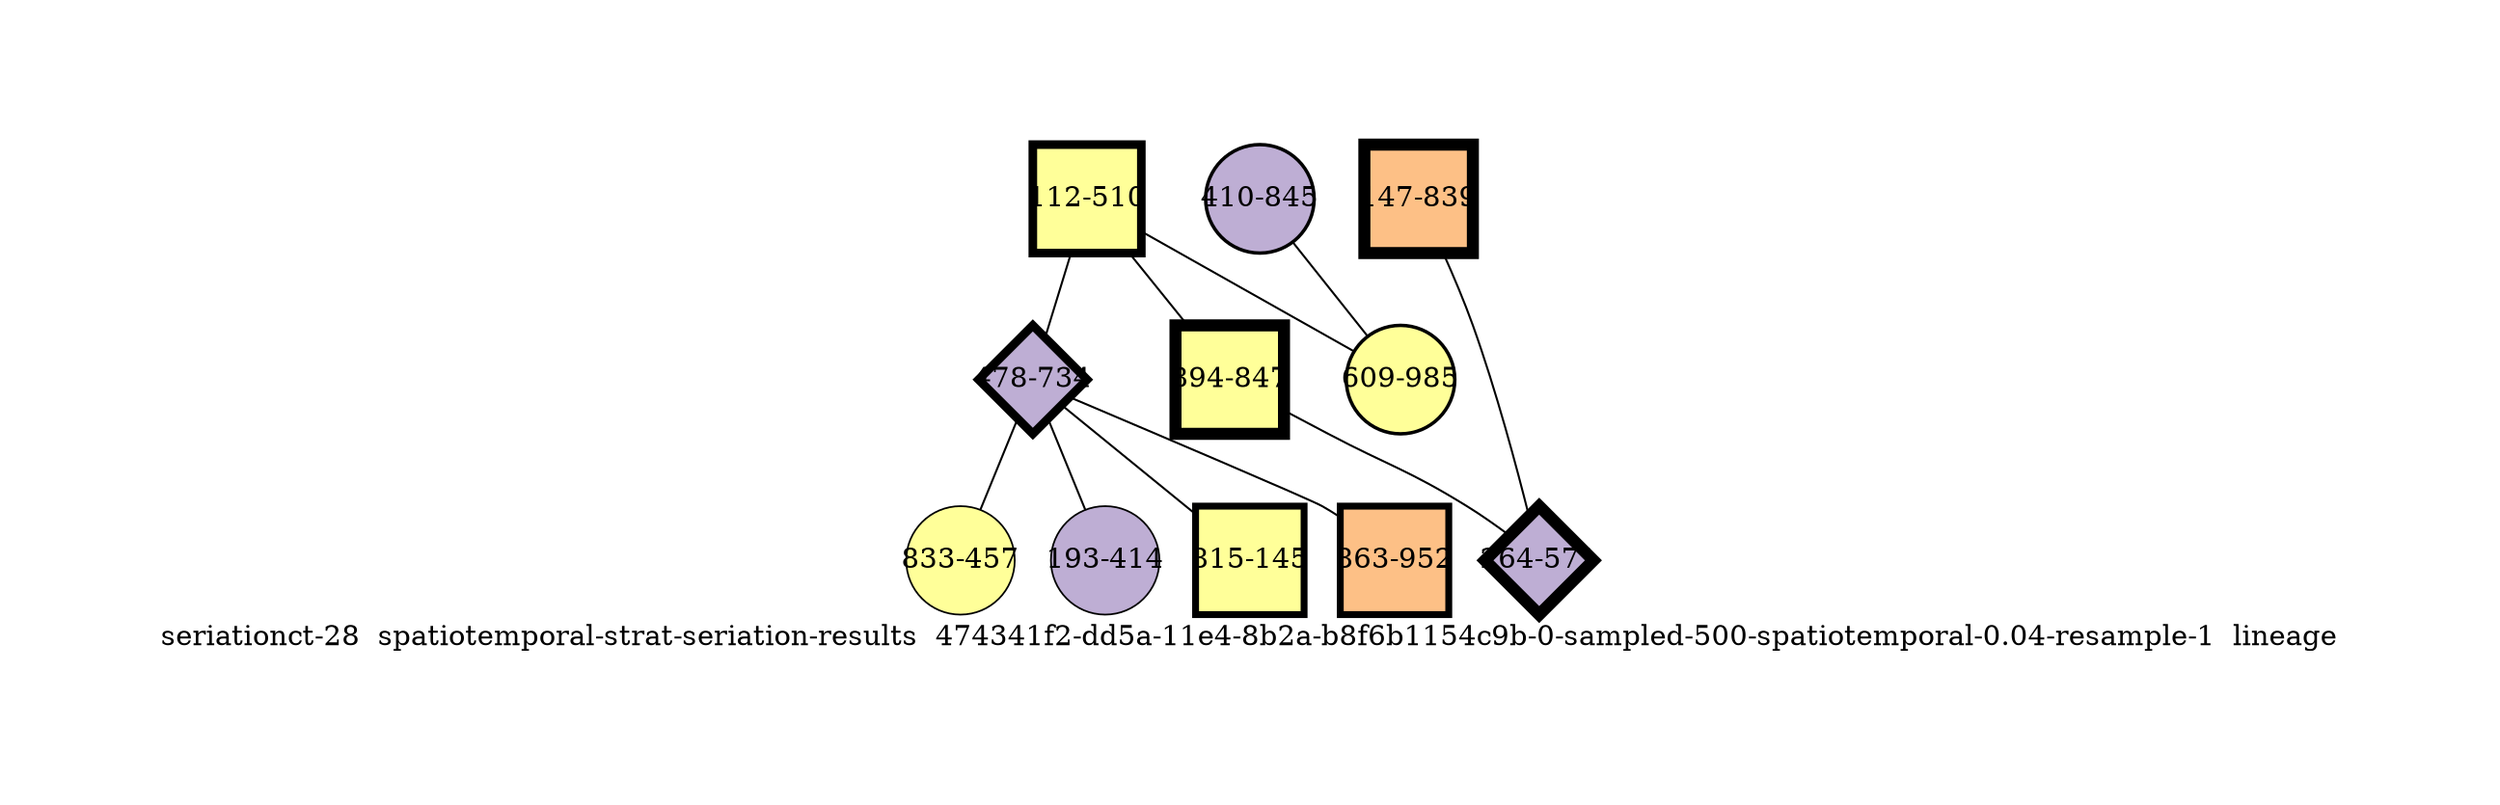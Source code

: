 strict graph "seriationct-28  spatiotemporal-strat-seriation-results  474341f2-dd5a-11e4-8b2a-b8f6b1154c9b-0-sampled-500-spatiotemporal-0.04-resample-1  lineage" {
labelloc=b;
ratio=auto;
pad="1.0";
label="seriationct-28  spatiotemporal-strat-seriation-results  474341f2-dd5a-11e4-8b2a-b8f6b1154c9b-0-sampled-500-spatiotemporal-0.04-resample-1  lineage";
node [width="0.75", style=filled, fixedsize=true, height="0.75", shape=circle, label=""];
0 [xCoordinate="510.0", appears_in_slice=5, yCoordinate="112.0", colorscheme=accent7, lineage_id=1, short_label="112-510", label="112-510", shape=square, cluster_id=3, fillcolor=4, size="500.0", id=0, penwidth="4.28571428571"];
1 [xCoordinate="845.0", appears_in_slice=2, yCoordinate="410.0", colorscheme=accent7, lineage_id=0, short_label="410-845", label="410-845", shape=circle, cluster_id=1, fillcolor=2, size="500.0", id=1, penwidth="1.71428571429"];
2 [xCoordinate="847.0", appears_in_slice=7, yCoordinate="894.0", colorscheme=accent7, lineage_id=1, short_label="894-847", label="894-847", shape=square, cluster_id=3, fillcolor=4, size="500.0", id=2, penwidth="6.0"];
3 [xCoordinate="839.0", appears_in_slice=7, yCoordinate="147.0", colorscheme=accent7, lineage_id=1, short_label="147-839", label="147-839", shape=square, cluster_id=2, fillcolor=3, size="500.0", id=3, penwidth="6.0"];
4 [xCoordinate="985.0", appears_in_slice=2, yCoordinate="609.0", colorscheme=accent7, lineage_id=0, short_label="609-985", label="609-985", shape=circle, cluster_id=3, fillcolor=4, size="500.0", id=4, penwidth="1.71428571429"];
5 [xCoordinate="734.0", appears_in_slice=5, yCoordinate="478.0", colorscheme=accent7, lineage_id=2, short_label="478-734", label="478-734", shape=diamond, cluster_id=1, fillcolor=2, size="500.0", id=5, penwidth="4.28571428571"];
6 [xCoordinate="457.0", appears_in_slice=1, yCoordinate="833.0", colorscheme=accent7, lineage_id=0, short_label="833-457", label="833-457", shape=circle, cluster_id=3, fillcolor=4, size="500.0", id=6, penwidth="0.857142857143"];
7 [xCoordinate="571.0", appears_in_slice=7, yCoordinate="264.0", colorscheme=accent7, lineage_id=2, short_label="264-571", label="264-571", shape=diamond, cluster_id=1, fillcolor=2, size="500.0", id=7, penwidth="6.0"];
8 [xCoordinate="414.0", appears_in_slice=1, yCoordinate="193.0", colorscheme=accent7, lineage_id=0, short_label="193-414", label="193-414", shape=circle, cluster_id=1, fillcolor=2, size="500.0", id=8, penwidth="0.857142857143"];
9 [xCoordinate="145.0", appears_in_slice=4, yCoordinate="815.0", colorscheme=accent7, lineage_id=1, short_label="815-145", label="815-145", shape=square, cluster_id=3, fillcolor=4, size="500.0", id=9, penwidth="3.42857142857"];
10 [xCoordinate="952.0", appears_in_slice=4, yCoordinate="863.0", colorscheme=accent7, lineage_id=1, short_label="863-952", label="863-952", shape=square, cluster_id=2, fillcolor=3, size="500.0", id=10, penwidth="3.42857142857"];
0 -- 2  [inverseweight="3.10973177108", weight="0.321571142984"];
0 -- 4  [inverseweight="3.06673448995", weight="0.326079744848"];
0 -- 5  [inverseweight="4.12140795519", weight="0.242635529138"];
1 -- 4  [inverseweight="13.1397082807", weight="0.0761051903618"];
2 -- 7  [inverseweight="10.1850105466", weight="0.0981835016691"];
3 -- 7  [inverseweight="3.22762060883", weight="0.309825757483"];
5 -- 9  [inverseweight="2.95017341629", weight="0.338963124838"];
5 -- 10  [inverseweight="3.22171903696", weight="0.310393298897"];
5 -- 6  [inverseweight="2.73465041506", weight="0.365677453502"];
5 -- 8  [inverseweight="2.61848301385", weight="0.381900510605"];
}
